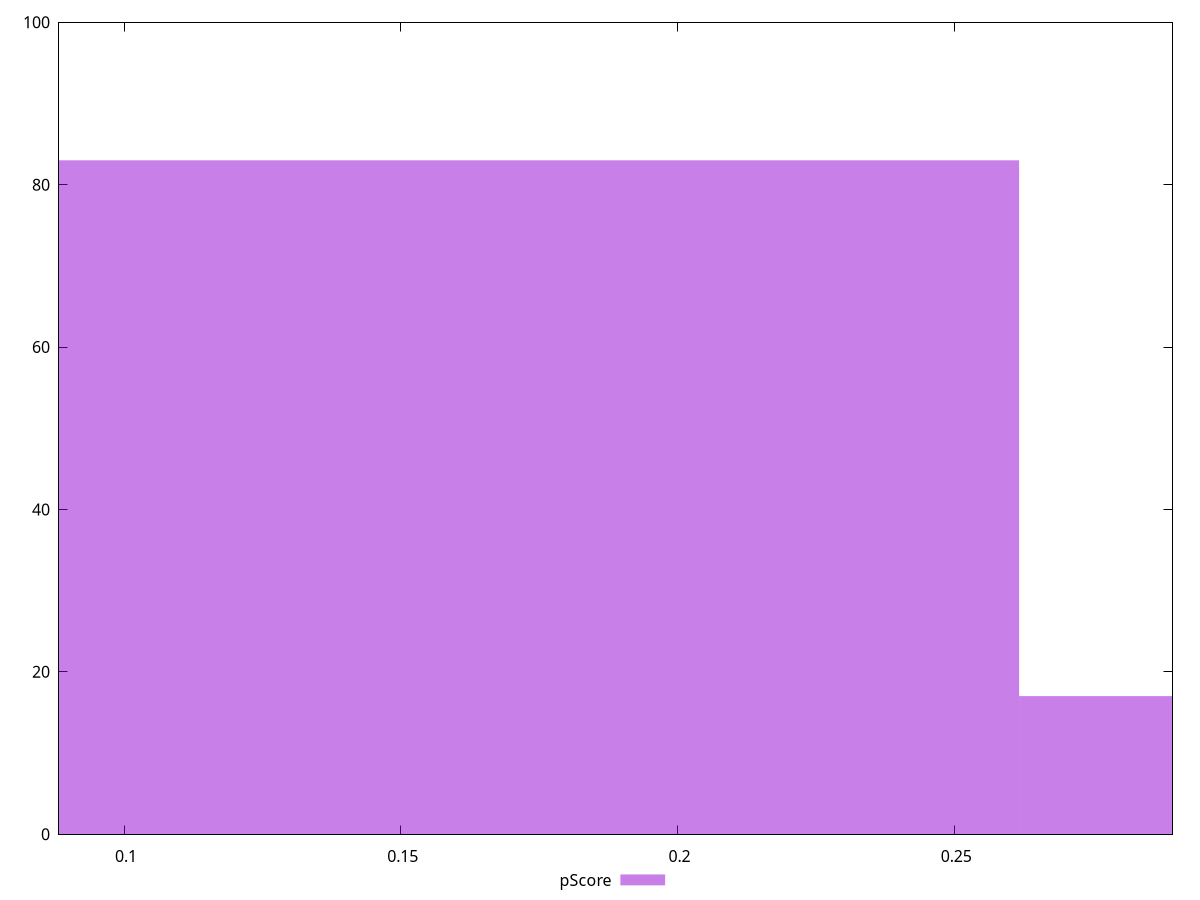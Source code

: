 reset

$pScore <<EOF
0.17446506705842021 83
0.34893013411684043 17
EOF

set key outside below
set boxwidth 0.17446506705842021
set xrange [0.08823529411764702:0.28941176470588237]
set yrange [0:100]
set trange [0:100]
set style fill transparent solid 0.5 noborder
set terminal svg size 640, 490 enhanced background rgb 'white'
set output "reports/report_00030_2021-02-24T20-42-31.540Z/unused-javascript/samples/music/pScore/histogram.svg"

plot $pScore title "pScore" with boxes

reset
